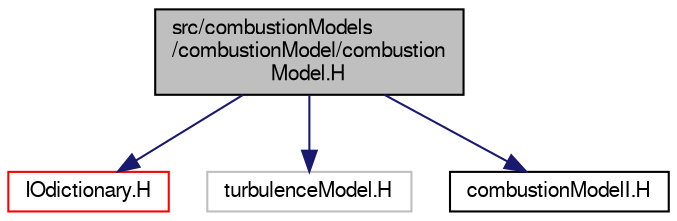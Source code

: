 digraph "src/combustionModels/combustionModel/combustionModel.H"
{
  bgcolor="transparent";
  edge [fontname="FreeSans",fontsize="10",labelfontname="FreeSans",labelfontsize="10"];
  node [fontname="FreeSans",fontsize="10",shape=record];
  Node0 [label="src/combustionModels\l/combustionModel/combustion\lModel.H",height=0.2,width=0.4,color="black", fillcolor="grey75", style="filled", fontcolor="black"];
  Node0 -> Node1 [color="midnightblue",fontsize="10",style="solid",fontname="FreeSans"];
  Node1 [label="IOdictionary.H",height=0.2,width=0.4,color="red",URL="$a09023.html"];
  Node0 -> Node85 [color="midnightblue",fontsize="10",style="solid",fontname="FreeSans"];
  Node85 [label="turbulenceModel.H",height=0.2,width=0.4,color="grey75"];
  Node0 -> Node86 [color="midnightblue",fontsize="10",style="solid",fontname="FreeSans"];
  Node86 [label="combustionModelI.H",height=0.2,width=0.4,color="black",URL="$a00008.html"];
}

